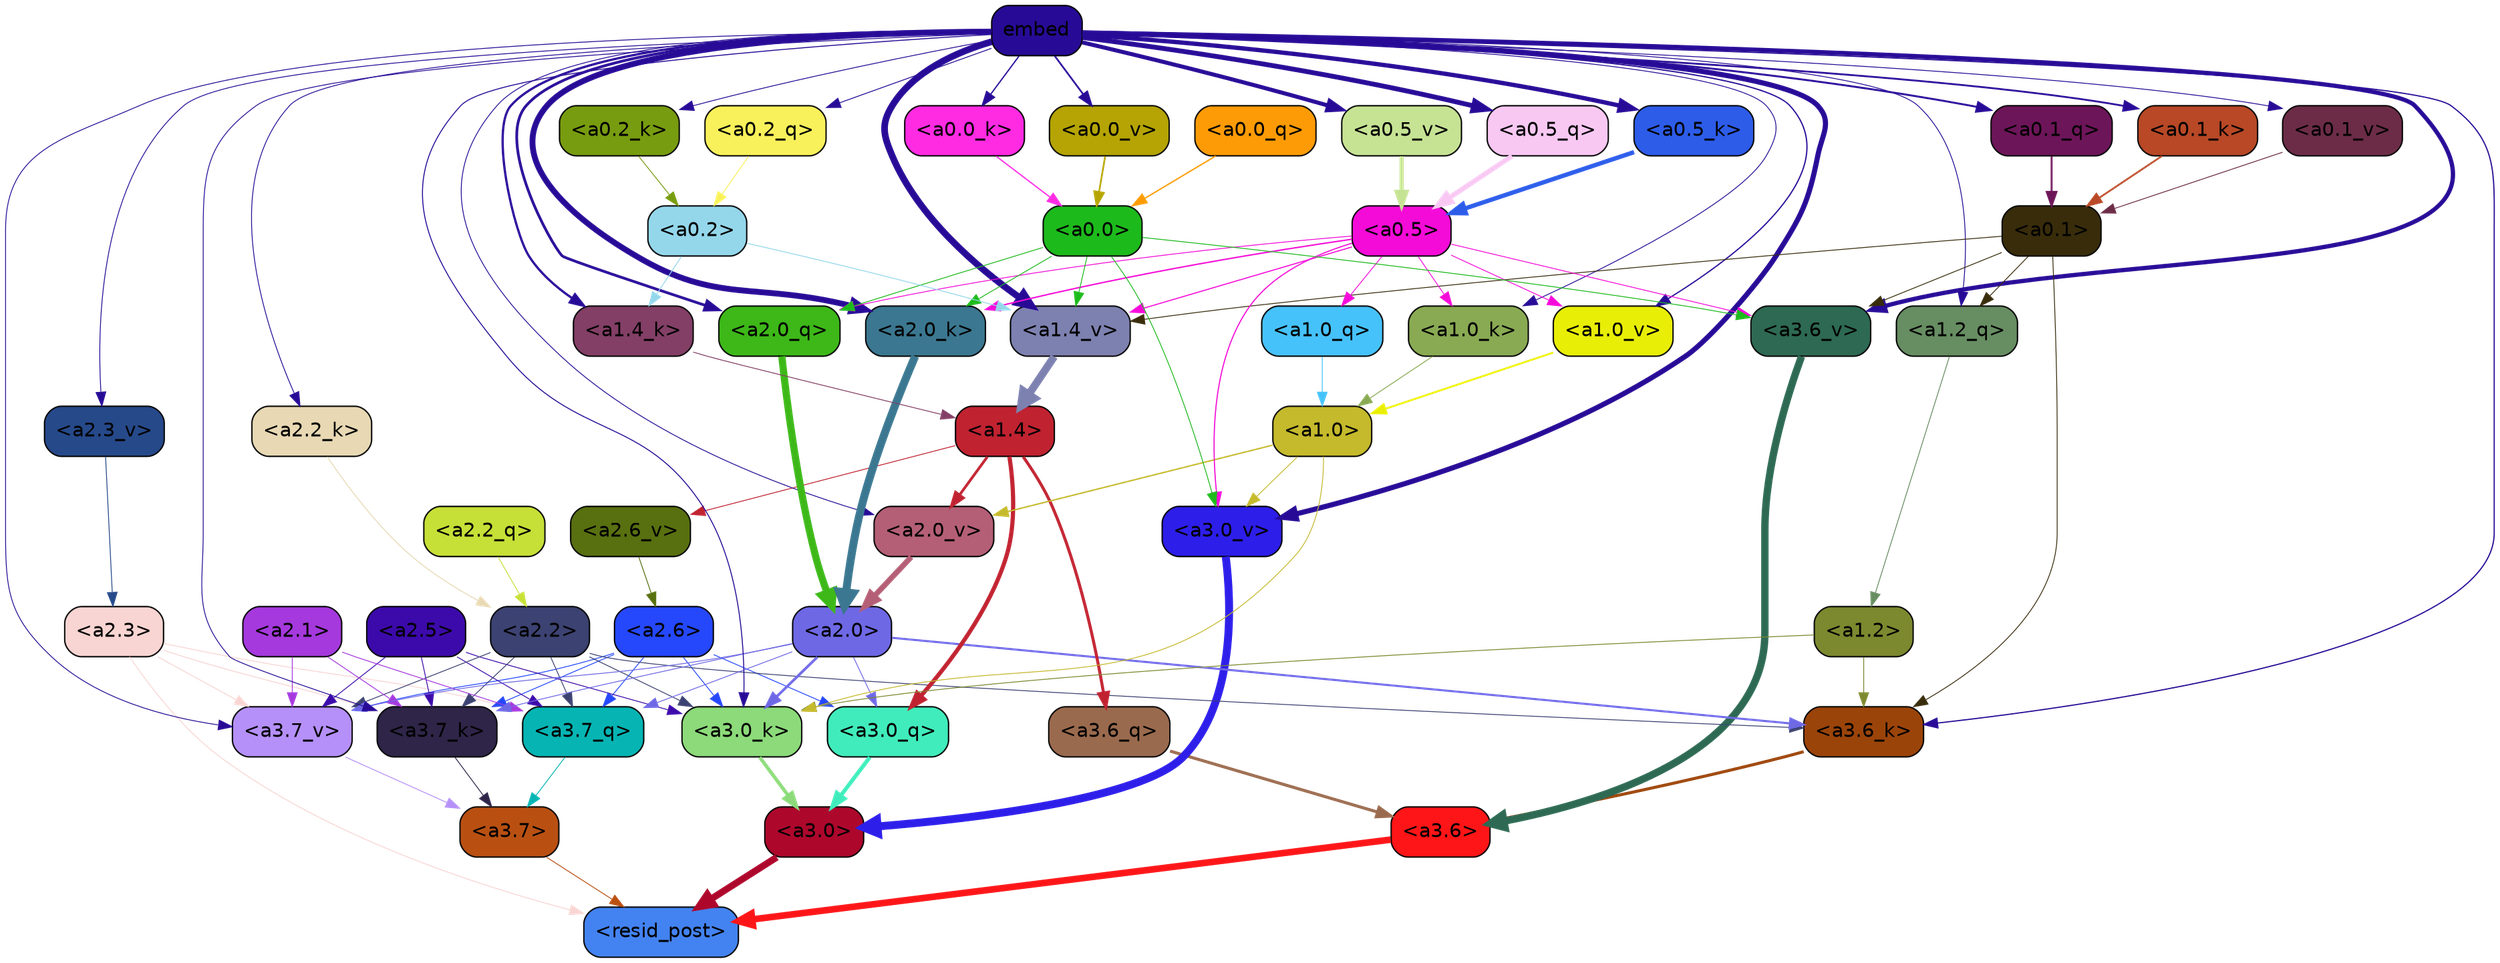 strict digraph "" {
	graph [bgcolor=transparent,
		layout=dot,
		overlap=false,
		splines=true
	];
	"<a3.7>"	[color=black,
		fillcolor="#b95012",
		fontname=Helvetica,
		shape=box,
		style="filled, rounded"];
	"<resid_post>"	[color=black,
		fillcolor="#4383f1",
		fontname=Helvetica,
		shape=box,
		style="filled, rounded"];
	"<a3.7>" -> "<resid_post>"	[color="#b95012",
		penwidth=0.6];
	"<a3.6>"	[color=black,
		fillcolor="#fe1517",
		fontname=Helvetica,
		shape=box,
		style="filled, rounded"];
	"<a3.6>" -> "<resid_post>"	[color="#fe1517",
		penwidth=4.7534414529800415];
	"<a3.0>"	[color=black,
		fillcolor="#ad082c",
		fontname=Helvetica,
		shape=box,
		style="filled, rounded"];
	"<a3.0>" -> "<resid_post>"	[color="#ad082c",
		penwidth=4.898576855659485];
	"<a2.3>"	[color=black,
		fillcolor="#f8d5d2",
		fontname=Helvetica,
		shape=box,
		style="filled, rounded"];
	"<a2.3>" -> "<resid_post>"	[color="#f8d5d2",
		penwidth=0.6];
	"<a3.7_q>"	[color=black,
		fillcolor="#06b5b3",
		fontname=Helvetica,
		shape=box,
		style="filled, rounded"];
	"<a2.3>" -> "<a3.7_q>"	[color="#f8d5d2",
		penwidth=0.6];
	"<a3.7_k>"	[color=black,
		fillcolor="#2e2548",
		fontname=Helvetica,
		shape=box,
		style="filled, rounded"];
	"<a2.3>" -> "<a3.7_k>"	[color="#f8d5d2",
		penwidth=0.6];
	"<a3.7_v>"	[color=black,
		fillcolor="#b590f8",
		fontname=Helvetica,
		shape=box,
		style="filled, rounded"];
	"<a2.3>" -> "<a3.7_v>"	[color="#f8d5d2",
		penwidth=0.6];
	"<a3.7_q>" -> "<a3.7>"	[color="#06b5b3",
		penwidth=0.6];
	"<a3.6_q>"	[color=black,
		fillcolor="#9a6a4e",
		fontname=Helvetica,
		shape=box,
		style="filled, rounded"];
	"<a3.6_q>" -> "<a3.6>"	[color="#9a6a4e",
		penwidth=2.160832464694977];
	"<a3.0_q>"	[color=black,
		fillcolor="#40ecbb",
		fontname=Helvetica,
		shape=box,
		style="filled, rounded"];
	"<a3.0_q>" -> "<a3.0>"	[color="#40ecbb",
		penwidth=2.870753765106201];
	"<a3.7_k>" -> "<a3.7>"	[color="#2e2548",
		penwidth=0.6];
	"<a3.6_k>"	[color=black,
		fillcolor="#9b440a",
		fontname=Helvetica,
		shape=box,
		style="filled, rounded"];
	"<a3.6_k>" -> "<a3.6>"	[color="#9b440a",
		penwidth=2.13908451795578];
	"<a3.0_k>"	[color=black,
		fillcolor="#8cda7a",
		fontname=Helvetica,
		shape=box,
		style="filled, rounded"];
	"<a3.0_k>" -> "<a3.0>"	[color="#8cda7a",
		penwidth=2.520303964614868];
	"<a3.7_v>" -> "<a3.7>"	[color="#b590f8",
		penwidth=0.6];
	"<a3.6_v>"	[color=black,
		fillcolor="#2d6953",
		fontname=Helvetica,
		shape=box,
		style="filled, rounded"];
	"<a3.6_v>" -> "<a3.6>"	[color="#2d6953",
		penwidth=5.297133803367615];
	"<a3.0_v>"	[color=black,
		fillcolor="#2d1ee9",
		fontname=Helvetica,
		shape=box,
		style="filled, rounded"];
	"<a3.0_v>" -> "<a3.0>"	[color="#2d1ee9",
		penwidth=5.680712580680847];
	"<a2.6>"	[color=black,
		fillcolor="#2548fc",
		fontname=Helvetica,
		shape=box,
		style="filled, rounded"];
	"<a2.6>" -> "<a3.7_q>"	[color="#2548fc",
		penwidth=0.6];
	"<a2.6>" -> "<a3.0_q>"	[color="#2548fc",
		penwidth=0.6];
	"<a2.6>" -> "<a3.7_k>"	[color="#2548fc",
		penwidth=0.6];
	"<a2.6>" -> "<a3.0_k>"	[color="#2548fc",
		penwidth=0.6];
	"<a2.6>" -> "<a3.7_v>"	[color="#2548fc",
		penwidth=0.6];
	"<a2.5>"	[color=black,
		fillcolor="#3c0aaa",
		fontname=Helvetica,
		shape=box,
		style="filled, rounded"];
	"<a2.5>" -> "<a3.7_q>"	[color="#3c0aaa",
		penwidth=0.6];
	"<a2.5>" -> "<a3.7_k>"	[color="#3c0aaa",
		penwidth=0.6];
	"<a2.5>" -> "<a3.0_k>"	[color="#3c0aaa",
		penwidth=0.6];
	"<a2.5>" -> "<a3.7_v>"	[color="#3c0aaa",
		penwidth=0.6];
	"<a2.2>"	[color=black,
		fillcolor="#3c4271",
		fontname=Helvetica,
		shape=box,
		style="filled, rounded"];
	"<a2.2>" -> "<a3.7_q>"	[color="#3c4271",
		penwidth=0.6];
	"<a2.2>" -> "<a3.7_k>"	[color="#3c4271",
		penwidth=0.6];
	"<a2.2>" -> "<a3.6_k>"	[color="#3c4271",
		penwidth=0.6];
	"<a2.2>" -> "<a3.0_k>"	[color="#3c4271",
		penwidth=0.6];
	"<a2.2>" -> "<a3.7_v>"	[color="#3c4271",
		penwidth=0.6];
	"<a2.1>"	[color=black,
		fillcolor="#a539dd",
		fontname=Helvetica,
		shape=box,
		style="filled, rounded"];
	"<a2.1>" -> "<a3.7_q>"	[color="#a539dd",
		penwidth=0.6];
	"<a2.1>" -> "<a3.7_k>"	[color="#a539dd",
		penwidth=0.6];
	"<a2.1>" -> "<a3.7_v>"	[color="#a539dd",
		penwidth=0.6];
	"<a2.0>"	[color=black,
		fillcolor="#6e68e5",
		fontname=Helvetica,
		shape=box,
		style="filled, rounded"];
	"<a2.0>" -> "<a3.7_q>"	[color="#6e68e5",
		penwidth=0.6];
	"<a2.0>" -> "<a3.0_q>"	[color="#6e68e5",
		penwidth=0.6];
	"<a2.0>" -> "<a3.7_k>"	[color="#6e68e5",
		penwidth=0.6];
	"<a2.0>" -> "<a3.6_k>"	[color="#6e68e5",
		penwidth=1.4784413101151586];
	"<a2.0>" -> "<a3.0_k>"	[color="#6e68e5",
		penwidth=1.8858084231615067];
	"<a2.0>" -> "<a3.7_v>"	[color="#6e68e5",
		penwidth=0.6];
	"<a1.4>"	[color=black,
		fillcolor="#c02230",
		fontname=Helvetica,
		shape=box,
		style="filled, rounded"];
	"<a1.4>" -> "<a3.6_q>"	[color="#c02230",
		penwidth=2.149975523352623];
	"<a1.4>" -> "<a3.0_q>"	[color="#c02230",
		penwidth=3.0018038749694824];
	"<a2.6_v>"	[color=black,
		fillcolor="#587010",
		fontname=Helvetica,
		shape=box,
		style="filled, rounded"];
	"<a1.4>" -> "<a2.6_v>"	[color="#c02230",
		penwidth=0.6];
	"<a2.0_v>"	[color=black,
		fillcolor="#b45f76",
		fontname=Helvetica,
		shape=box,
		style="filled, rounded"];
	"<a1.4>" -> "<a2.0_v>"	[color="#c02230",
		penwidth=1.925402581691742];
	embed	[color=black,
		fillcolor="#270b96",
		fontname=Helvetica,
		shape=box,
		style="filled, rounded"];
	embed -> "<a3.7_k>"	[color="#270b96",
		penwidth=0.6];
	embed -> "<a3.6_k>"	[color="#270b96",
		penwidth=0.8552796393632889];
	embed -> "<a3.0_k>"	[color="#270b96",
		penwidth=0.691851794719696];
	embed -> "<a3.7_v>"	[color="#270b96",
		penwidth=0.6];
	embed -> "<a3.6_v>"	[color="#270b96",
		penwidth=3.067279100418091];
	embed -> "<a3.0_v>"	[color="#270b96",
		penwidth=3.6927278637886047];
	"<a2.0_q>"	[color=black,
		fillcolor="#3db818",
		fontname=Helvetica,
		shape=box,
		style="filled, rounded"];
	embed -> "<a2.0_q>"	[color="#270b96",
		penwidth=1.944248914718628];
	"<a2.2_k>"	[color=black,
		fillcolor="#e8d9b4",
		fontname=Helvetica,
		shape=box,
		style="filled, rounded"];
	embed -> "<a2.2_k>"	[color="#270b96",
		penwidth=0.6];
	"<a2.0_k>"	[color=black,
		fillcolor="#3b7790",
		fontname=Helvetica,
		shape=box,
		style="filled, rounded"];
	embed -> "<a2.0_k>"	[color="#270b96",
		penwidth=4.198909968137741];
	"<a2.3_v>"	[color=black,
		fillcolor="#26498a",
		fontname=Helvetica,
		shape=box,
		style="filled, rounded"];
	embed -> "<a2.3_v>"	[color="#270b96",
		penwidth=0.6];
	embed -> "<a2.0_v>"	[color="#270b96",
		penwidth=0.6];
	"<a1.2_q>"	[color=black,
		fillcolor="#678d62",
		fontname=Helvetica,
		shape=box,
		style="filled, rounded"];
	embed -> "<a1.2_q>"	[color="#270b96",
		penwidth=0.6];
	"<a1.4_k>"	[color=black,
		fillcolor="#833f66",
		fontname=Helvetica,
		shape=box,
		style="filled, rounded"];
	embed -> "<a1.4_k>"	[color="#270b96",
		penwidth=1.6299549341201782];
	"<a1.0_k>"	[color=black,
		fillcolor="#89aa53",
		fontname=Helvetica,
		shape=box,
		style="filled, rounded"];
	embed -> "<a1.0_k>"	[color="#270b96",
		penwidth=0.6];
	"<a1.4_v>"	[color=black,
		fillcolor="#7d81b0",
		fontname=Helvetica,
		shape=box,
		style="filled, rounded"];
	embed -> "<a1.4_v>"	[color="#270b96",
		penwidth=4.780120432376862];
	"<a1.0_v>"	[color=black,
		fillcolor="#e9ee06",
		fontname=Helvetica,
		shape=box,
		style="filled, rounded"];
	embed -> "<a1.0_v>"	[color="#270b96",
		penwidth=0.8886437299661338];
	"<a0.5_q>"	[color=black,
		fillcolor="#f8c8f3",
		fontname=Helvetica,
		shape=box,
		style="filled, rounded"];
	embed -> "<a0.5_q>"	[color="#270b96",
		penwidth=3.473049759864807];
	"<a0.2_q>"	[color=black,
		fillcolor="#f9f15b",
		fontname=Helvetica,
		shape=box,
		style="filled, rounded"];
	embed -> "<a0.2_q>"	[color="#270b96",
		penwidth=0.6157336235046387];
	"<a0.1_q>"	[color=black,
		fillcolor="#6d1559",
		fontname=Helvetica,
		shape=box,
		style="filled, rounded"];
	embed -> "<a0.1_q>"	[color="#270b96",
		penwidth=1.37220698595047];
	"<a0.5_k>"	[color=black,
		fillcolor="#2d5ce9",
		fontname=Helvetica,
		shape=box,
		style="filled, rounded"];
	embed -> "<a0.5_k>"	[color="#270b96",
		penwidth=3.105745553970337];
	"<a0.2_k>"	[color=black,
		fillcolor="#789c10",
		fontname=Helvetica,
		shape=box,
		style="filled, rounded"];
	embed -> "<a0.2_k>"	[color="#270b96",
		penwidth=0.6];
	"<a0.1_k>"	[color=black,
		fillcolor="#b84826",
		fontname=Helvetica,
		shape=box,
		style="filled, rounded"];
	embed -> "<a0.1_k>"	[color="#270b96",
		penwidth=1.2916448712348938];
	"<a0.0_k>"	[color=black,
		fillcolor="#ff2be2",
		fontname=Helvetica,
		shape=box,
		style="filled, rounded"];
	embed -> "<a0.0_k>"	[color="#270b96",
		penwidth=0.9117003679275513];
	"<a0.5_v>"	[color=black,
		fillcolor="#c6e394",
		fontname=Helvetica,
		shape=box,
		style="filled, rounded"];
	embed -> "<a0.5_v>"	[color="#270b96",
		penwidth=2.905687689781189];
	"<a0.1_v>"	[color=black,
		fillcolor="#6c2c47",
		fontname=Helvetica,
		shape=box,
		style="filled, rounded"];
	embed -> "<a0.1_v>"	[color="#270b96",
		penwidth=0.6];
	"<a0.0_v>"	[color=black,
		fillcolor="#b5a404",
		fontname=Helvetica,
		shape=box,
		style="filled, rounded"];
	embed -> "<a0.0_v>"	[color="#270b96",
		penwidth=1.2382409572601318];
	"<a1.2>"	[color=black,
		fillcolor="#7d892f",
		fontname=Helvetica,
		shape=box,
		style="filled, rounded"];
	"<a1.2>" -> "<a3.6_k>"	[color="#7d892f",
		penwidth=0.6];
	"<a1.2>" -> "<a3.0_k>"	[color="#7d892f",
		penwidth=0.6];
	"<a0.1>"	[color=black,
		fillcolor="#382c0b",
		fontname=Helvetica,
		shape=box,
		style="filled, rounded"];
	"<a0.1>" -> "<a3.6_k>"	[color="#382c0b",
		penwidth=0.6];
	"<a0.1>" -> "<a3.6_v>"	[color="#382c0b",
		penwidth=0.6];
	"<a0.1>" -> "<a1.2_q>"	[color="#382c0b",
		penwidth=0.6];
	"<a0.1>" -> "<a1.4_v>"	[color="#382c0b",
		penwidth=0.6];
	"<a1.0>"	[color=black,
		fillcolor="#c5b92c",
		fontname=Helvetica,
		shape=box,
		style="filled, rounded"];
	"<a1.0>" -> "<a3.0_k>"	[color="#c5b92c",
		penwidth=0.6];
	"<a1.0>" -> "<a3.0_v>"	[color="#c5b92c",
		penwidth=0.6];
	"<a1.0>" -> "<a2.0_v>"	[color="#c5b92c",
		penwidth=0.9920598268508911];
	"<a0.5>"	[color=black,
		fillcolor="#f40bd8",
		fontname=Helvetica,
		shape=box,
		style="filled, rounded"];
	"<a0.5>" -> "<a3.6_v>"	[color="#f40bd8",
		penwidth=0.6];
	"<a0.5>" -> "<a3.0_v>"	[color="#f40bd8",
		penwidth=0.8028683364391327];
	"<a0.5>" -> "<a2.0_q>"	[color="#f40bd8",
		penwidth=0.6];
	"<a0.5>" -> "<a2.0_k>"	[color="#f40bd8",
		penwidth=0.9883035719394684];
	"<a1.0_q>"	[color=black,
		fillcolor="#46c2fb",
		fontname=Helvetica,
		shape=box,
		style="filled, rounded"];
	"<a0.5>" -> "<a1.0_q>"	[color="#f40bd8",
		penwidth=0.6];
	"<a0.5>" -> "<a1.0_k>"	[color="#f40bd8",
		penwidth=0.6];
	"<a0.5>" -> "<a1.4_v>"	[color="#f40bd8",
		penwidth=0.7686666250228882];
	"<a0.5>" -> "<a1.0_v>"	[color="#f40bd8",
		penwidth=0.6];
	"<a0.0>"	[color=black,
		fillcolor="#1dba1c",
		fontname=Helvetica,
		shape=box,
		style="filled, rounded"];
	"<a0.0>" -> "<a3.6_v>"	[color="#1dba1c",
		penwidth=0.6];
	"<a0.0>" -> "<a3.0_v>"	[color="#1dba1c",
		penwidth=0.6];
	"<a0.0>" -> "<a2.0_q>"	[color="#1dba1c",
		penwidth=0.6];
	"<a0.0>" -> "<a2.0_k>"	[color="#1dba1c",
		penwidth=0.6];
	"<a0.0>" -> "<a1.4_v>"	[color="#1dba1c",
		penwidth=0.6];
	"<a2.2_q>"	[color=black,
		fillcolor="#c7e037",
		fontname=Helvetica,
		shape=box,
		style="filled, rounded"];
	"<a2.2_q>" -> "<a2.2>"	[color="#c7e037",
		penwidth=0.6];
	"<a2.0_q>" -> "<a2.0>"	[color="#3db818",
		penwidth=5.1847569942474365];
	"<a2.2_k>" -> "<a2.2>"	[color="#e8d9b4",
		penwidth=0.6149471998214722];
	"<a2.0_k>" -> "<a2.0>"	[color="#3b7790",
		penwidth=5.773491740226746];
	"<a2.6_v>" -> "<a2.6>"	[color="#587010",
		penwidth=0.6];
	"<a2.3_v>" -> "<a2.3>"	[color="#26498a",
		penwidth=0.6];
	"<a2.0_v>" -> "<a2.0>"	[color="#b45f76",
		penwidth=3.9731863737106323];
	"<a1.2_q>" -> "<a1.2>"	[color="#678d62",
		penwidth=0.6];
	"<a1.0_q>" -> "<a1.0>"	[color="#46c2fb",
		penwidth=0.6];
	"<a1.4_k>" -> "<a1.4>"	[color="#833f66",
		penwidth=0.6];
	"<a1.0_k>" -> "<a1.0>"	[color="#89aa53",
		penwidth=0.6];
	"<a1.4_v>" -> "<a1.4>"	[color="#7d81b0",
		penwidth=5.565408229827881];
	"<a1.0_v>" -> "<a1.0>"	[color="#e9ee06",
		penwidth=1.3358666002750397];
	"<a0.2>"	[color=black,
		fillcolor="#94d7eb",
		fontname=Helvetica,
		shape=box,
		style="filled, rounded"];
	"<a0.2>" -> "<a1.4_k>"	[color="#94d7eb",
		penwidth=0.6];
	"<a0.2>" -> "<a1.4_v>"	[color="#94d7eb",
		penwidth=0.6];
	"<a0.5_q>" -> "<a0.5>"	[color="#f8c8f3",
		penwidth=3.473052144050598];
	"<a0.2_q>" -> "<a0.2>"	[color="#f9f15b",
		penwidth=0.615731954574585];
	"<a0.1_q>" -> "<a0.1>"	[color="#6d1559",
		penwidth=1.372210443019867];
	"<a0.0_q>"	[color=black,
		fillcolor="#fc9b06",
		fontname=Helvetica,
		shape=box,
		style="filled, rounded"];
	"<a0.0_q>" -> "<a0.0>"	[color="#fc9b06",
		penwidth=0.9833199977874756];
	"<a0.5_k>" -> "<a0.5>"	[color="#2d5ce9",
		penwidth=3.105746805667877];
	"<a0.2_k>" -> "<a0.2>"	[color="#789c10",
		penwidth=0.6];
	"<a0.1_k>" -> "<a0.1>"	[color="#b84826",
		penwidth=1.2916463017463684];
	"<a0.0_k>" -> "<a0.0>"	[color="#ff2be2",
		penwidth=0.9117016792297363];
	"<a0.5_v>" -> "<a0.5>"	[color="#c6e394",
		penwidth=2.9294926524162292];
	"<a0.1_v>" -> "<a0.1>"	[color="#6c2c47",
		penwidth=0.6];
	"<a0.0_v>" -> "<a0.0>"	[color="#b5a404",
		penwidth=1.2382320165634155];
}
